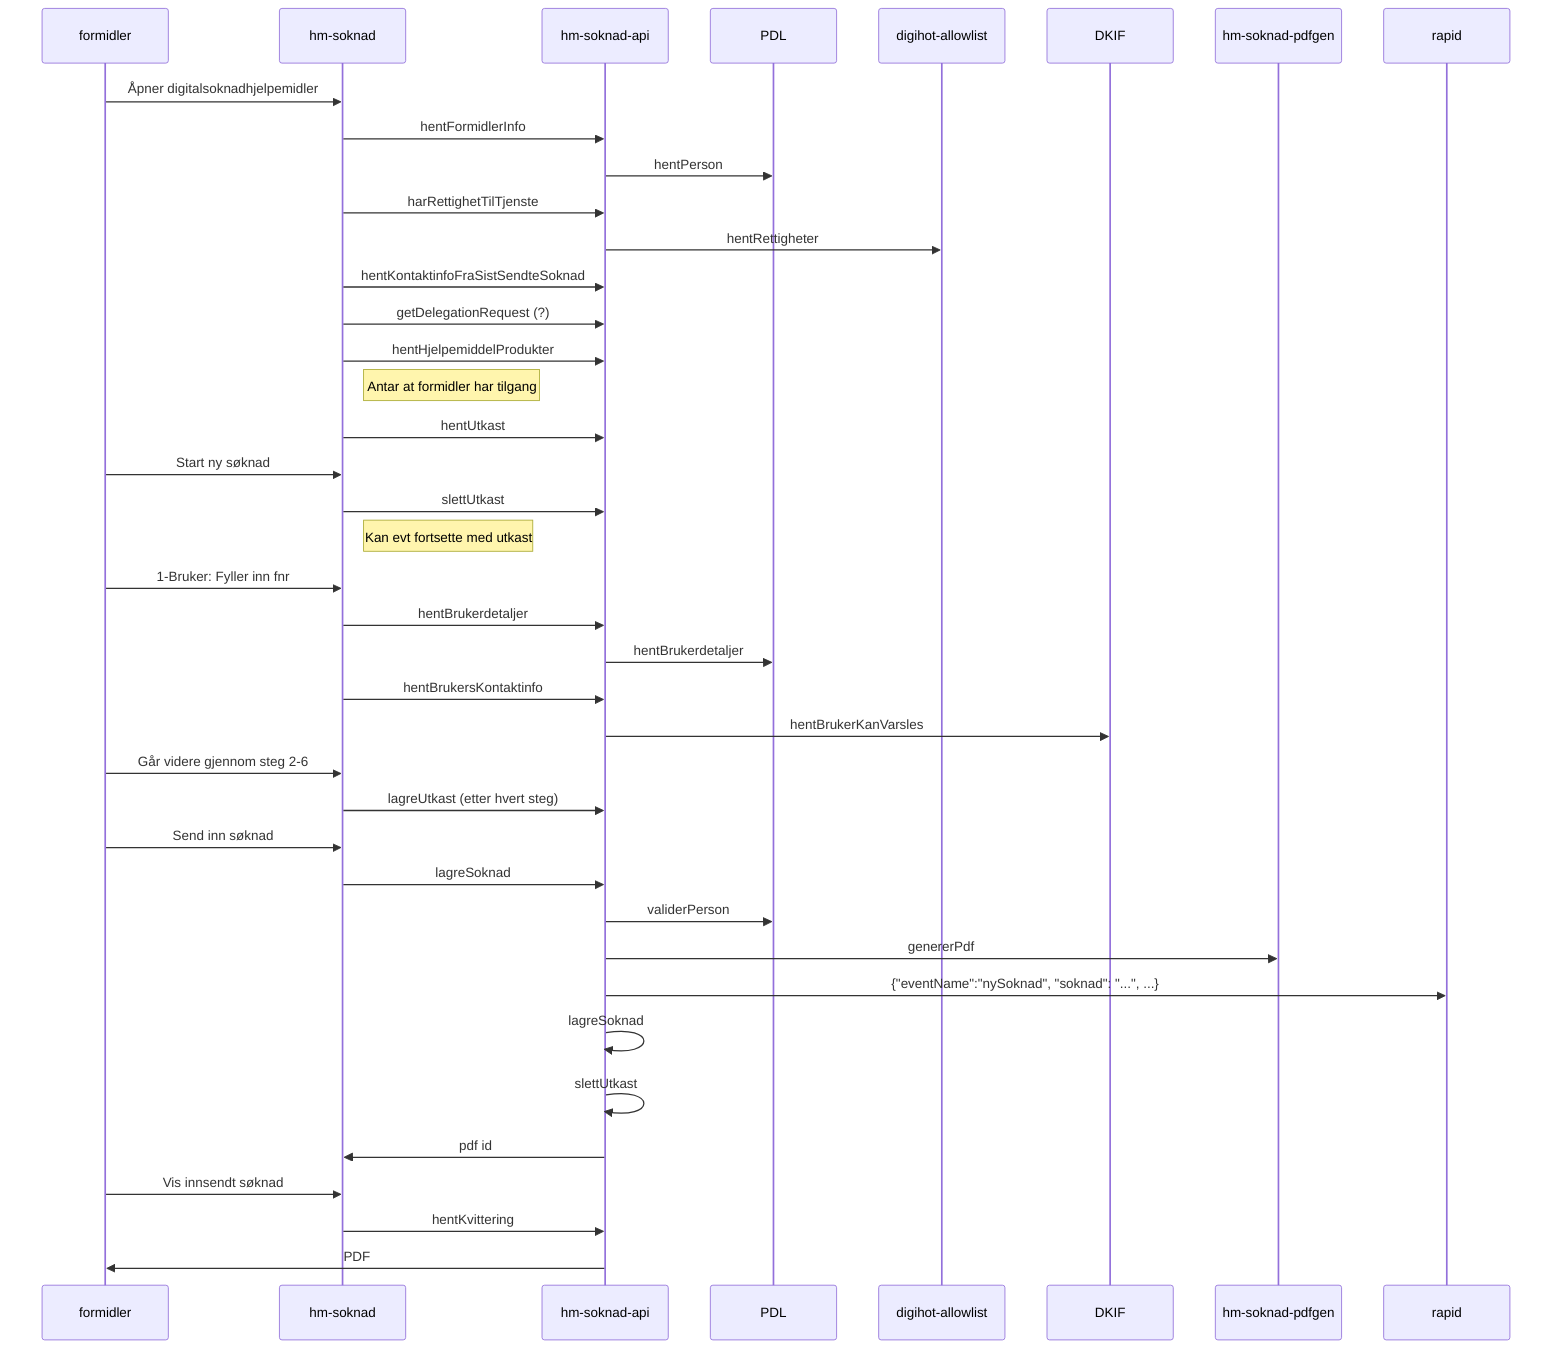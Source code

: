 sequenceDiagram
    participant formidler
    participant hms as hm-soknad
    participant hmsapi as hm-soknad-api
    participant pdl as PDL
    participant allowlist as digihot-allowlist
    participant dkif as DKIF
    participant pdf as hm-soknad-pdfgen
    participant rapid

    formidler->>hms: Åpner digitalsoknadhjelpemidler
    hms->>hmsapi: hentFormidlerInfo
    hmsapi->>pdl: hentPerson
    hms->>hmsapi: harRettighetTilTjenste
    hmsapi->>allowlist: hentRettigheter
    hms->>hmsapi: hentKontaktinfoFraSistSendteSoknad
    hms->>hmsapi: getDelegationRequest (?)
    hms->>hmsapi: hentHjelpemiddelProdukter
    Note right of hms: Antar at formidler har tilgang
    hms->>hmsapi: hentUtkast
    
    formidler->>hms: Start ny søknad
    hms->>hmsapi: slettUtkast
    Note right of hms: Kan evt fortsette med utkast
    
    formidler->>hms: 1-Bruker: Fyller inn fnr
    hms->>hmsapi: hentBrukerdetaljer
    hmsapi->>pdl: hentBrukerdetaljer
    hms->>hmsapi: hentBrukersKontaktinfo
    hmsapi->>dkif: hentBrukerKanVarsles

    formidler->>hms: Går videre gjennom steg 2-6
    hms->>hmsapi: lagreUtkast (etter hvert steg)

    formidler->>hms: Send inn søknad
    hms->>hmsapi: lagreSoknad
    hmsapi->>pdl: validerPerson
    hmsapi->>pdf: genererPdf
    hmsapi->>rapid: {"eventName":"nySoknad", "soknad": "...", ...}
    hmsapi->>hmsapi: lagreSoknad
    hmsapi->>hmsapi: slettUtkast
    hmsapi->>hms: pdf id
    
    formidler->>hms: Vis innsendt søknad
    hms->>hmsapi: hentKvittering
    hmsapi->>formidler: PDF
